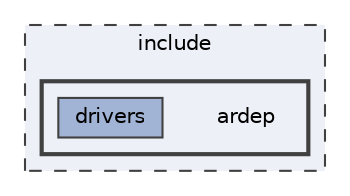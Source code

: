 digraph "ardep"
{
 // LATEX_PDF_SIZE
  bgcolor="transparent";
  edge [fontname=Helvetica,fontsize=10,labelfontname=Helvetica,labelfontsize=10];
  node [fontname=Helvetica,fontsize=10,shape=box,height=0.2,width=0.4];
  compound=true
  subgraph clusterdir_d44c64559bbebec7f509842c48db8b23 {
    graph [ bgcolor="#edf0f7", pencolor="grey25", label="include", fontname=Helvetica,fontsize=10 style="filled,dashed", URL="dir_d44c64559bbebec7f509842c48db8b23.html",tooltip=""]
  subgraph clusterdir_dec282243b7fcbe9bade2505418a0096 {
    graph [ bgcolor="#edf0f7", pencolor="grey25", label="", fontname=Helvetica,fontsize=10 style="filled,bold", URL="dir_dec282243b7fcbe9bade2505418a0096.html",tooltip=""]
    dir_dec282243b7fcbe9bade2505418a0096 [shape=plaintext, label="ardep"];
  dir_eac499bf0152bc5db14217a9057fb2cd [label="drivers", fillcolor="#a2b4d6", color="grey25", style="filled", URL="dir_eac499bf0152bc5db14217a9057fb2cd.html",tooltip=""];
  }
  }
}
